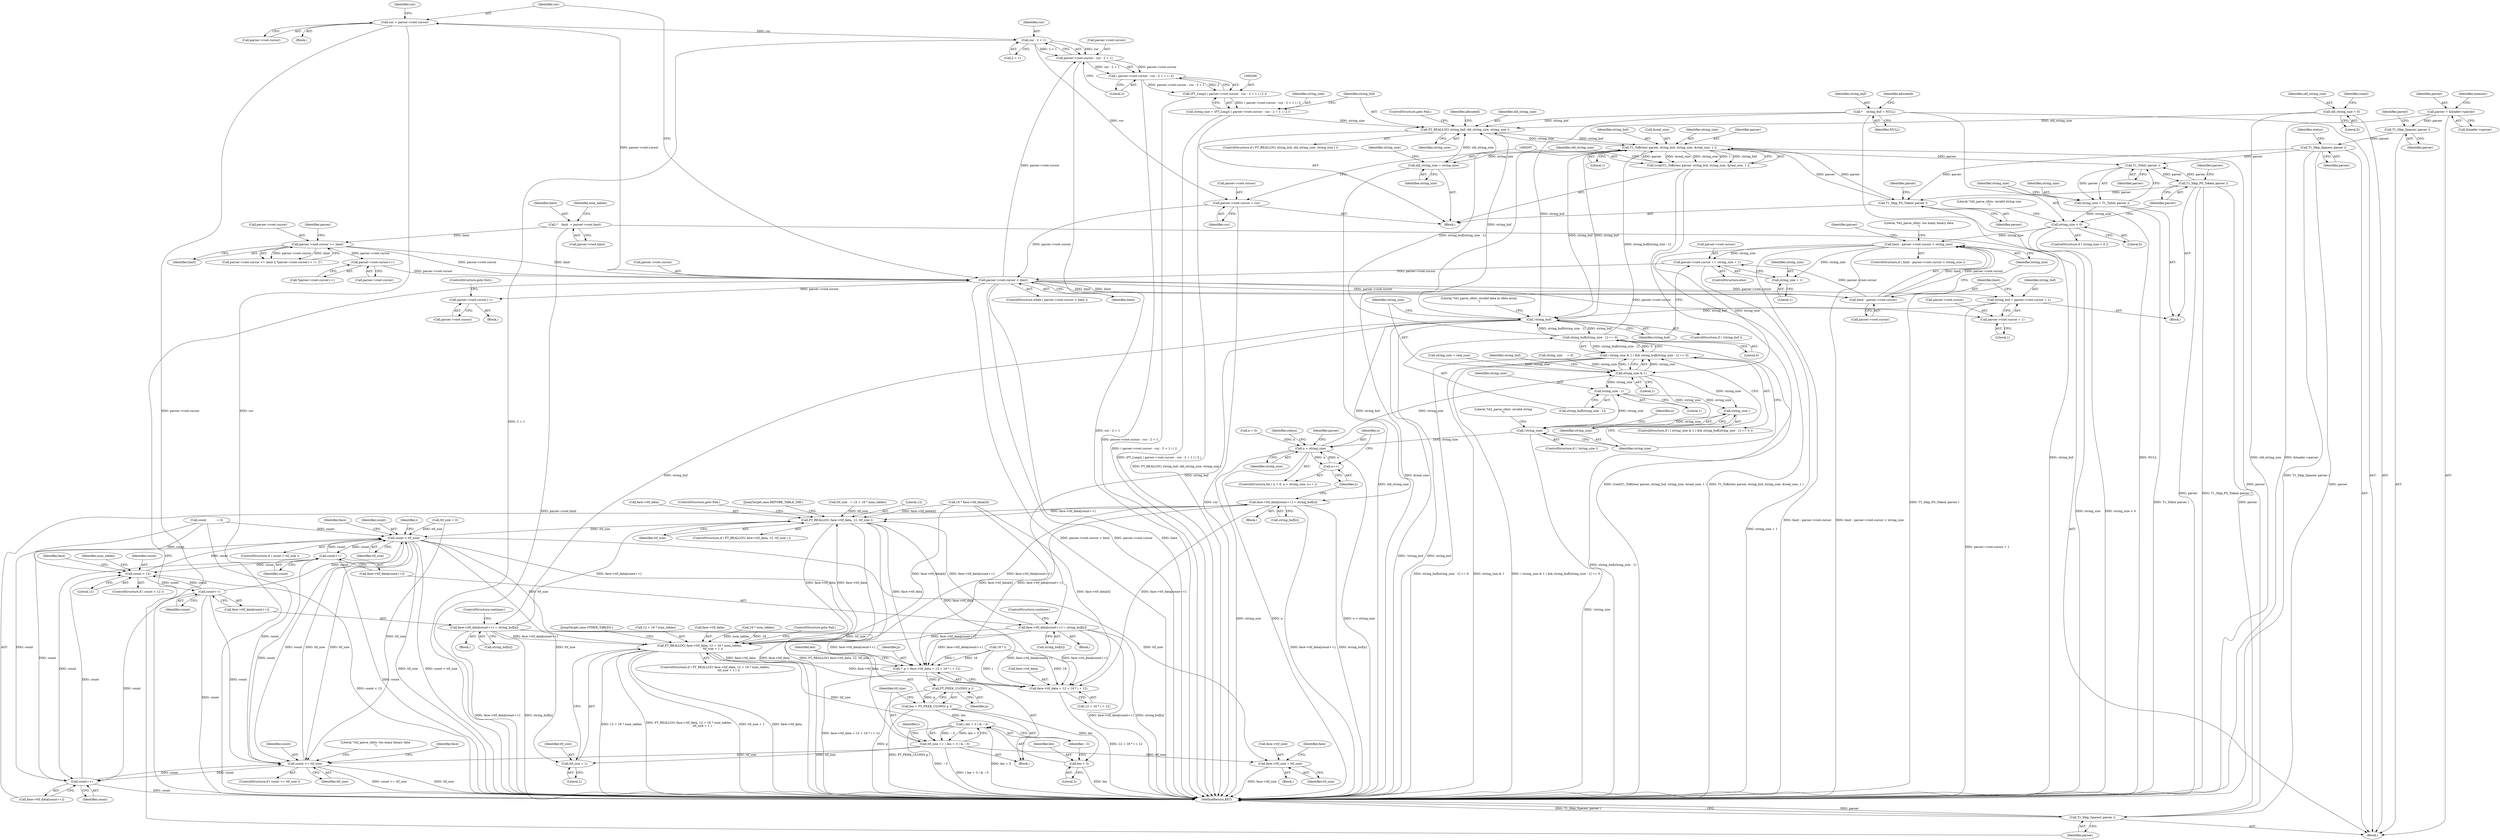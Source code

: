 digraph "1_savannah_3788187e0c396952cd7d905c6c61f3ff8e84b2b4_0@pointer" {
"1000227" [label="(Call,cur = parser->root.cursor)"];
"1000219" [label="(Call,parser->root.cursor < limit)"];
"1000180" [label="(Call,parser->root.cursor >= limit)"];
"1000146" [label="(Call,*    limit  = parser->root.limit)"];
"1000380" [label="(Call,parser->root.cursor += string_size + 1)"];
"1000362" [label="(Call,limit - parser->root.cursor < string_size)"];
"1000363" [label="(Call,limit - parser->root.cursor)"];
"1000332" [label="(Call,string_size < 0)"];
"1000327" [label="(Call,string_size = T1_ToInt( parser ))"];
"1000329" [label="(Call,T1_ToInt( parser ))"];
"1000343" [label="(Call,T1_Skip_PS_Token( parser ))"];
"1000298" [label="(Call,T1_ToBytes( parser, string_buf, string_size, &real_size, 1 ))"];
"1000254" [label="(Call,T1_Skip_PS_Token( parser ))"];
"1000204" [label="(Call,T1_Skip_Spaces( parser ))"];
"1000176" [label="(Call,T1_Skip_Spaces( parser ))"];
"1000130" [label="(Call,parser = &loader->parser)"];
"1000281" [label="(Call,FT_REALLOC( string_buf, old_string_size, string_size ))"];
"1000168" [label="(Call,*    string_buf = NULL)"];
"1000405" [label="(Call,string_buf[string_size - 1] == 0)"];
"1000390" [label="(Call,!string_buf)"];
"1000352" [label="(Call,string_buf = parser->root.cursor + 1)"];
"1000305" [label="(Call,old_string_size = string_size)"];
"1000212" [label="(Call,old_string_size = 0)"];
"1000263" [label="(Call,string_size = (FT_Long)( ( parser->root.cursor - cur - 2 + 1 ) / 2 ))"];
"1000265" [label="(Call,(FT_Long)( ( parser->root.cursor - cur - 2 + 1 ) / 2 ))"];
"1000267" [label="(Call,( parser->root.cursor - cur - 2 + 1 ) / 2)"];
"1000268" [label="(Call,parser->root.cursor - cur - 2 + 1)"];
"1000274" [label="(Call,cur - 2 + 1)"];
"1000227" [label="(Call,cur = parser->root.cursor)"];
"1000289" [label="(Call,parser->root.cursor = cur)"];
"1000189" [label="(Call,parser->root.cursor++)"];
"1000296" [label="(Call,(void)T1_ToBytes( parser, string_buf, string_size, &real_size, 1 ))"];
"1000240" [label="(Call,parser->root.cursor++)"];
"1000401" [label="(Call,( string_size & 1 ) && string_buf[string_size - 1] == 0)"];
"1000444" [label="(Call,face->ttf_data[count++] = string_buf[n])"];
"1000483" [label="(Call,FT_REALLOC( face->ttf_data, 12, ttf_size ))"];
"1000492" [label="(Call,count < ttf_size)"];
"1000501" [label="(Call,count++)"];
"1000440" [label="(Call,count < 12)"];
"1000449" [label="(Call,count++)"];
"1000570" [label="(Call,count >= ttf_size)"];
"1000586" [label="(Call,count++)"];
"1000539" [label="(Call,ttf_size += ( len + 3 ) & ~3)"];
"1000549" [label="(Call,face->ttf_size = ttf_size)"];
"1000555" [label="(Call,FT_REALLOC( face->ttf_data, 12 + 16 * num_tables,\n                             ttf_size + 1 ))"];
"1000522" [label="(Call,*  p = face->ttf_data + 12 + 16 * i + 12)"];
"1000537" [label="(Call,FT_PEEK_ULONG( p ))"];
"1000535" [label="(Call,len = FT_PEEK_ULONG( p ))"];
"1000541" [label="(Call,( len + 3 ) & ~3)"];
"1000542" [label="(Call,len + 3)"];
"1000524" [label="(Call,face->ttf_data + 12 + 16 * i + 12)"];
"1000564" [label="(Call,ttf_size + 1)"];
"1000496" [label="(Call,face->ttf_data[count++] = string_buf[n])"];
"1000581" [label="(Call,face->ttf_data[count++] = string_buf[n])"];
"1000354" [label="(Call,parser->root.cursor + 1)"];
"1000386" [label="(Call,string_size + 1)"];
"1000402" [label="(Call,string_size & 1)"];
"1000408" [label="(Call,string_size - 1)"];
"1000412" [label="(Call,string_size--)"];
"1000415" [label="(Call,!string_size)"];
"1000429" [label="(Call,n < string_size)"];
"1000432" [label="(Call,n++)"];
"1000591" [label="(Call,T1_Skip_Spaces( parser ))"];
"1000572" [label="(Identifier,ttf_size)"];
"1000564" [label="(Call,ttf_size + 1)"];
"1000445" [label="(Call,face->ttf_data[count++])"];
"1000128" [label="(Block,)"];
"1000220" [label="(Call,parser->root.cursor)"];
"1000362" [label="(Call,limit - parser->root.cursor < string_size)"];
"1000186" [label="(Identifier,limit)"];
"1000522" [label="(Call,*  p = face->ttf_data + 12 + 16 * i + 12)"];
"1000212" [label="(Call,old_string_size = 0)"];
"1000386" [label="(Call,string_size + 1)"];
"1000381" [label="(Call,parser->root.cursor)"];
"1000373" [label="(Literal,\"t42_parse_sfnts: too many binary data\n\")"];
"1000380" [label="(Call,parser->root.cursor += string_size + 1)"];
"1000301" [label="(Identifier,string_size)"];
"1000487" [label="(Literal,12)"];
"1000213" [label="(Identifier,old_string_size)"];
"1000219" [label="(Call,parser->root.cursor < limit)"];
"1000156" [label="(Identifier,num_tables)"];
"1000290" [label="(Call,parser->root.cursor)"];
"1000494" [label="(Identifier,ttf_size)"];
"1000390" [label="(Call,!string_buf)"];
"1000591" [label="(Call,T1_Skip_Spaces( parser ))"];
"1000460" [label="(Call,16 * face->ttf_data[4])"];
"1000146" [label="(Call,*    limit  = parser->root.limit)"];
"1000441" [label="(Identifier,count)"];
"1000404" [label="(Literal,1)"];
"1000402" [label="(Call,string_size & 1)"];
"1000240" [label="(Call,parser->root.cursor++)"];
"1000410" [label="(Literal,1)"];
"1000344" [label="(Identifier,parser)"];
"1000541" [label="(Call,( len + 3 ) & ~3)"];
"1000265" [label="(Call,(FT_Long)( ( parser->root.cursor - cur - 2 + 1 ) / 2 ))"];
"1000592" [label="(Identifier,parser)"];
"1000304" [label="(Literal,1)"];
"1000228" [label="(Identifier,cur)"];
"1000275" [label="(Identifier,cur)"];
"1000587" [label="(Identifier,count)"];
"1000241" [label="(Call,parser->root.cursor)"];
"1000454" [label="(ControlStructure,continue;)"];
"1000426" [label="(Call,n = 0)"];
"1000537" [label="(Call,FT_PEEK_ULONG( p ))"];
"1000179" [label="(Call,parser->root.cursor >= limit || *parser->root.cursor++ != '[')"];
"1000306" [label="(Identifier,old_string_size)"];
"1000176" [label="(Call,T1_Skip_Spaces( parser ))"];
"1000571" [label="(Identifier,count)"];
"1000132" [label="(Call,&loader->parser)"];
"1000170" [label="(Identifier,NULL)"];
"1000447" [label="(Identifier,face)"];
"1000209" [label="(Call,string_size     = 0)"];
"1000431" [label="(Identifier,string_size)"];
"1000484" [label="(Call,face->ttf_data)"];
"1000328" [label="(Identifier,string_size)"];
"1000379" [label="(ControlStructure,else)"];
"1000352" [label="(Call,string_buf = parser->root.cursor + 1)"];
"1000581" [label="(Call,face->ttf_data[count++] = string_buf[n])"];
"1000227" [label="(Call,cur = parser->root.cursor)"];
"1000568" [label="(JumpTarget,case OTHER_TABLES:)"];
"1000503" [label="(Call,string_buf[n])"];
"1000287" [label="(Identifier,allocated)"];
"1000495" [label="(Block,)"];
"1000401" [label="(Call,( string_size & 1 ) && string_buf[string_size - 1] == 0)"];
"1000593" [label="(MethodReturn,RET)"];
"1000334" [label="(Literal,0)"];
"1000177" [label="(Identifier,parser)"];
"1000331" [label="(ControlStructure,if ( string_size < 0 ))"];
"1000513" [label="(Identifier,i)"];
"1000496" [label="(Call,face->ttf_data[count++] = string_buf[n])"];
"1000483" [label="(Call,FT_REALLOC( face->ttf_data, 12, ttf_size ))"];
"1000215" [label="(Call,count           = 0)"];
"1000205" [label="(Identifier,parser)"];
"1000458" [label="(Identifier,num_tables)"];
"1000414" [label="(ControlStructure,if ( !string_size ))"];
"1000443" [label="(Block,)"];
"1000189" [label="(Call,parser->root.cursor++)"];
"1000520" [label="(Block,)"];
"1000432" [label="(Call,n++)"];
"1000406" [label="(Call,string_buf[string_size - 1])"];
"1000309" [label="(Identifier,string_size)"];
"1000216" [label="(Identifier,count)"];
"1000169" [label="(Identifier,string_buf)"];
"1000492" [label="(Call,count < ttf_size)"];
"1000160" [label="(Call,ttf_size = 0)"];
"1000575" [label="(Literal,\"t42_parse_sfnts: too many binary data\n\")"];
"1000264" [label="(Identifier,string_size)"];
"1000488" [label="(Identifier,ttf_size)"];
"1000542" [label="(Call,len + 3)"];
"1000308" [label="(Call,string_size = real_size)"];
"1000557" [label="(Identifier,face)"];
"1000489" [label="(ControlStructure,goto Fail;)"];
"1000544" [label="(Literal,3)"];
"1000588" [label="(Call,string_buf[n])"];
"1000168" [label="(Call,*    string_buf = NULL)"];
"1000433" [label="(Identifier,n)"];
"1000451" [label="(Call,string_buf[n])"];
"1000407" [label="(Identifier,string_buf)"];
"1000400" [label="(ControlStructure,if ( ( string_size & 1 ) && string_buf[string_size - 1] == 0 ))"];
"1000383" [label="(Identifier,parser)"];
"1000226" [label="(Block,)"];
"1000365" [label="(Call,parser->root.cursor)"];
"1000263" [label="(Call,string_size = (FT_Long)( ( parser->root.cursor - cur - 2 + 1 ) / 2 ))"];
"1000192" [label="(Identifier,parser)"];
"1000343" [label="(Call,T1_Skip_PS_Token( parser ))"];
"1000361" [label="(ControlStructure,if ( limit - parser->root.cursor < string_size ))"];
"1000405" [label="(Call,string_buf[string_size - 1] == 0)"];
"1000523" [label="(Identifier,p)"];
"1000425" [label="(ControlStructure,for ( n = 0; n < string_size; n++ ))"];
"1000296" [label="(Call,(void)T1_ToBytes( parser, string_buf, string_size, &real_size, 1 ))"];
"1000285" [label="(ControlStructure,goto Fail;)"];
"1000444" [label="(Call,face->ttf_data[count++] = string_buf[n])"];
"1000348" [label="(Identifier,parser)"];
"1000279" [label="(Literal,2)"];
"1000436" [label="(Identifier,status)"];
"1000482" [label="(ControlStructure,if ( FT_REALLOC( face->ttf_data, 12, ttf_size ) ))"];
"1000497" [label="(Call,face->ttf_data[count++])"];
"1000387" [label="(Identifier,string_size)"];
"1000370" [label="(Identifier,string_size)"];
"1000330" [label="(Identifier,parser)"];
"1000490" [label="(JumpTarget,case BEFORE_TABLE_DIR:)"];
"1000586" [label="(Call,count++)"];
"1000491" [label="(ControlStructure,if ( count < ttf_size ))"];
"1000475" [label="(Call,ttf_size   = 12 + 16 * num_tables)"];
"1000427" [label="(Identifier,n)"];
"1000281" [label="(Call,FT_REALLOC( string_buf, old_string_size, string_size ))"];
"1000130" [label="(Call,parser = &loader->parser)"];
"1000540" [label="(Identifier,ttf_size)"];
"1000360" [label="(Literal,1)"];
"1000531" [label="(Call,16 * i)"];
"1000545" [label="(Identifier,~3)"];
"1000222" [label="(Identifier,parser)"];
"1000553" [label="(Identifier,ttf_size)"];
"1000204" [label="(Call,T1_Skip_Spaces( parser ))"];
"1000305" [label="(Call,old_string_size = string_size)"];
"1000535" [label="(Call,len = FT_PEEK_ULONG( p ))"];
"1000190" [label="(Call,parser->root.cursor)"];
"1000538" [label="(Identifier,p)"];
"1000337" [label="(Literal,\"t42_parse_sfnts: invalid string size\n\")"];
"1000536" [label="(Identifier,len)"];
"1000148" [label="(Call,parser->root.limit)"];
"1000147" [label="(Identifier,limit)"];
"1000449" [label="(Call,count++)"];
"1000354" [label="(Call,parser->root.cursor + 1)"];
"1000289" [label="(Call,parser->root.cursor = cur)"];
"1000299" [label="(Identifier,parser)"];
"1000409" [label="(Identifier,string_size)"];
"1000183" [label="(Identifier,parser)"];
"1000300" [label="(Identifier,string_buf)"];
"1000131" [label="(Identifier,parser)"];
"1000539" [label="(Call,ttf_size += ( len + 3 ) & ~3)"];
"1000554" [label="(ControlStructure,if ( FT_REALLOC( face->ttf_data, 12 + 16 * num_tables,\n                             ttf_size + 1 ) ))"];
"1000567" [label="(ControlStructure,goto Fail;)"];
"1000549" [label="(Call,face->ttf_size = ttf_size)"];
"1000282" [label="(Identifier,string_buf)"];
"1000269" [label="(Call,parser->root.cursor)"];
"1000329" [label="(Call,T1_ToInt( parser ))"];
"1000253" [label="(Block,)"];
"1000268" [label="(Call,parser->root.cursor - cur - 2 + 1)"];
"1000525" [label="(Call,face->ttf_data)"];
"1000283" [label="(Identifier,old_string_size)"];
"1000274" [label="(Call,cur - 2 + 1)"];
"1000280" [label="(ControlStructure,if ( FT_REALLOC( string_buf, old_string_size, string_size ) ))"];
"1000408" [label="(Call,string_size - 1)"];
"1000276" [label="(Call,2 + 1)"];
"1000524" [label="(Call,face->ttf_data + 12 + 16 * i + 12)"];
"1000394" [label="(Literal,\"t42_parse_sfnts: invalid data in sfnts array\n\")"];
"1000259" [label="(Identifier,parser)"];
"1000543" [label="(Identifier,len)"];
"1000403" [label="(Identifier,string_size)"];
"1000389" [label="(ControlStructure,if ( !string_buf ))"];
"1000582" [label="(Call,face->ttf_data[count++])"];
"1000519" [label="(Identifier,i)"];
"1000569" [label="(ControlStructure,if ( count >= ttf_size ))"];
"1000364" [label="(Identifier,limit)"];
"1000254" [label="(Call,T1_Skip_PS_Token( parser ))"];
"1000327" [label="(Call,string_size = T1_ToInt( parser ))"];
"1000439" [label="(ControlStructure,if ( count < 12 ))"];
"1000388" [label="(Literal,1)"];
"1000188" [label="(Call,*parser->root.cursor++)"];
"1000307" [label="(Identifier,string_size)"];
"1000413" [label="(Identifier,string_size)"];
"1000559" [label="(Call,12 + 16 * num_tables)"];
"1000355" [label="(Call,parser->root.cursor)"];
"1000316" [label="(Block,)"];
"1000570" [label="(Call,count >= ttf_size)"];
"1000267" [label="(Call,( parser->root.cursor - cur - 2 + 1 ) / 2)"];
"1000246" [label="(ControlStructure,goto Exit;)"];
"1000411" [label="(Literal,0)"];
"1000555" [label="(Call,FT_REALLOC( face->ttf_data, 12 + 16 * num_tables,\n                             ttf_size + 1 ))"];
"1000584" [label="(Identifier,face)"];
"1000416" [label="(Identifier,string_size)"];
"1000332" [label="(Call,string_size < 0)"];
"1000180" [label="(Call,parser->root.cursor >= limit)"];
"1000284" [label="(Identifier,string_size)"];
"1000225" [label="(Identifier,limit)"];
"1000565" [label="(Identifier,ttf_size)"];
"1000295" [label="(Identifier,cur)"];
"1000499" [label="(Identifier,face)"];
"1000502" [label="(Identifier,count)"];
"1000353" [label="(Identifier,string_buf)"];
"1000138" [label="(Identifier,memory)"];
"1000214" [label="(Literal,0)"];
"1000298" [label="(Call,T1_ToBytes( parser, string_buf, string_size, &real_size, 1 ))"];
"1000391" [label="(Identifier,string_buf)"];
"1000561" [label="(Call,16 * num_tables)"];
"1000501" [label="(Call,count++)"];
"1000419" [label="(Literal,\"t42_parse_sfnts: invalid string\n\")"];
"1000237" [label="(Identifier,cur)"];
"1000229" [label="(Call,parser->root.cursor)"];
"1000207" [label="(Identifier,status)"];
"1000508" [label="(Block,)"];
"1000556" [label="(Call,face->ttf_data)"];
"1000506" [label="(ControlStructure,continue;)"];
"1000255" [label="(Identifier,parser)"];
"1000429" [label="(Call,n < string_size)"];
"1000493" [label="(Identifier,count)"];
"1000528" [label="(Call,12 + 16 * i + 12)"];
"1000434" [label="(Block,)"];
"1000450" [label="(Identifier,count)"];
"1000430" [label="(Identifier,n)"];
"1000550" [label="(Call,face->ttf_size)"];
"1000412" [label="(Call,string_size--)"];
"1000440" [label="(Call,count < 12)"];
"1000218" [label="(ControlStructure,while ( parser->root.cursor < limit ))"];
"1000333" [label="(Identifier,string_size)"];
"1000173" [label="(Identifier,allocated)"];
"1000566" [label="(Literal,1)"];
"1000415" [label="(Call,!string_size)"];
"1000442" [label="(Literal,12)"];
"1000363" [label="(Call,limit - parser->root.cursor)"];
"1000302" [label="(Call,&real_size)"];
"1000239" [label="(Block,)"];
"1000181" [label="(Call,parser->root.cursor)"];
"1000227" -> "1000226"  [label="AST: "];
"1000227" -> "1000229"  [label="CFG: "];
"1000228" -> "1000227"  [label="AST: "];
"1000229" -> "1000227"  [label="AST: "];
"1000237" -> "1000227"  [label="CFG: "];
"1000227" -> "1000593"  [label="DDG: cur"];
"1000227" -> "1000593"  [label="DDG: parser->root.cursor"];
"1000219" -> "1000227"  [label="DDG: parser->root.cursor"];
"1000227" -> "1000274"  [label="DDG: cur"];
"1000219" -> "1000218"  [label="AST: "];
"1000219" -> "1000225"  [label="CFG: "];
"1000220" -> "1000219"  [label="AST: "];
"1000225" -> "1000219"  [label="AST: "];
"1000228" -> "1000219"  [label="CFG: "];
"1000592" -> "1000219"  [label="CFG: "];
"1000219" -> "1000593"  [label="DDG: limit"];
"1000219" -> "1000593"  [label="DDG: parser->root.cursor < limit"];
"1000219" -> "1000593"  [label="DDG: parser->root.cursor"];
"1000180" -> "1000219"  [label="DDG: parser->root.cursor"];
"1000180" -> "1000219"  [label="DDG: limit"];
"1000380" -> "1000219"  [label="DDG: parser->root.cursor"];
"1000289" -> "1000219"  [label="DDG: parser->root.cursor"];
"1000189" -> "1000219"  [label="DDG: parser->root.cursor"];
"1000363" -> "1000219"  [label="DDG: limit"];
"1000219" -> "1000240"  [label="DDG: parser->root.cursor"];
"1000219" -> "1000268"  [label="DDG: parser->root.cursor"];
"1000219" -> "1000352"  [label="DDG: parser->root.cursor"];
"1000219" -> "1000354"  [label="DDG: parser->root.cursor"];
"1000219" -> "1000363"  [label="DDG: limit"];
"1000219" -> "1000363"  [label="DDG: parser->root.cursor"];
"1000180" -> "1000179"  [label="AST: "];
"1000180" -> "1000186"  [label="CFG: "];
"1000181" -> "1000180"  [label="AST: "];
"1000186" -> "1000180"  [label="AST: "];
"1000192" -> "1000180"  [label="CFG: "];
"1000179" -> "1000180"  [label="CFG: "];
"1000180" -> "1000179"  [label="DDG: parser->root.cursor"];
"1000180" -> "1000179"  [label="DDG: limit"];
"1000146" -> "1000180"  [label="DDG: limit"];
"1000180" -> "1000189"  [label="DDG: parser->root.cursor"];
"1000146" -> "1000128"  [label="AST: "];
"1000146" -> "1000148"  [label="CFG: "];
"1000147" -> "1000146"  [label="AST: "];
"1000148" -> "1000146"  [label="AST: "];
"1000156" -> "1000146"  [label="CFG: "];
"1000146" -> "1000593"  [label="DDG: parser->root.limit"];
"1000380" -> "1000379"  [label="AST: "];
"1000380" -> "1000386"  [label="CFG: "];
"1000381" -> "1000380"  [label="AST: "];
"1000386" -> "1000380"  [label="AST: "];
"1000391" -> "1000380"  [label="CFG: "];
"1000380" -> "1000593"  [label="DDG: string_size + 1"];
"1000362" -> "1000380"  [label="DDG: string_size"];
"1000363" -> "1000380"  [label="DDG: parser->root.cursor"];
"1000362" -> "1000361"  [label="AST: "];
"1000362" -> "1000370"  [label="CFG: "];
"1000363" -> "1000362"  [label="AST: "];
"1000370" -> "1000362"  [label="AST: "];
"1000373" -> "1000362"  [label="CFG: "];
"1000383" -> "1000362"  [label="CFG: "];
"1000362" -> "1000593"  [label="DDG: limit - parser->root.cursor < string_size"];
"1000362" -> "1000593"  [label="DDG: limit - parser->root.cursor"];
"1000363" -> "1000362"  [label="DDG: limit"];
"1000363" -> "1000362"  [label="DDG: parser->root.cursor"];
"1000332" -> "1000362"  [label="DDG: string_size"];
"1000362" -> "1000386"  [label="DDG: string_size"];
"1000362" -> "1000402"  [label="DDG: string_size"];
"1000363" -> "1000365"  [label="CFG: "];
"1000364" -> "1000363"  [label="AST: "];
"1000365" -> "1000363"  [label="AST: "];
"1000370" -> "1000363"  [label="CFG: "];
"1000332" -> "1000331"  [label="AST: "];
"1000332" -> "1000334"  [label="CFG: "];
"1000333" -> "1000332"  [label="AST: "];
"1000334" -> "1000332"  [label="AST: "];
"1000337" -> "1000332"  [label="CFG: "];
"1000344" -> "1000332"  [label="CFG: "];
"1000332" -> "1000593"  [label="DDG: string_size"];
"1000332" -> "1000593"  [label="DDG: string_size < 0"];
"1000327" -> "1000332"  [label="DDG: string_size"];
"1000327" -> "1000316"  [label="AST: "];
"1000327" -> "1000329"  [label="CFG: "];
"1000328" -> "1000327"  [label="AST: "];
"1000329" -> "1000327"  [label="AST: "];
"1000333" -> "1000327"  [label="CFG: "];
"1000327" -> "1000593"  [label="DDG: T1_ToInt( parser )"];
"1000329" -> "1000327"  [label="DDG: parser"];
"1000329" -> "1000330"  [label="CFG: "];
"1000330" -> "1000329"  [label="AST: "];
"1000343" -> "1000329"  [label="DDG: parser"];
"1000298" -> "1000329"  [label="DDG: parser"];
"1000204" -> "1000329"  [label="DDG: parser"];
"1000329" -> "1000343"  [label="DDG: parser"];
"1000343" -> "1000316"  [label="AST: "];
"1000343" -> "1000344"  [label="CFG: "];
"1000344" -> "1000343"  [label="AST: "];
"1000348" -> "1000343"  [label="CFG: "];
"1000343" -> "1000593"  [label="DDG: parser"];
"1000343" -> "1000593"  [label="DDG: T1_Skip_PS_Token( parser )"];
"1000343" -> "1000254"  [label="DDG: parser"];
"1000343" -> "1000591"  [label="DDG: parser"];
"1000298" -> "1000296"  [label="AST: "];
"1000298" -> "1000304"  [label="CFG: "];
"1000299" -> "1000298"  [label="AST: "];
"1000300" -> "1000298"  [label="AST: "];
"1000301" -> "1000298"  [label="AST: "];
"1000302" -> "1000298"  [label="AST: "];
"1000304" -> "1000298"  [label="AST: "];
"1000296" -> "1000298"  [label="CFG: "];
"1000298" -> "1000593"  [label="DDG: &real_size"];
"1000298" -> "1000254"  [label="DDG: parser"];
"1000298" -> "1000296"  [label="DDG: parser"];
"1000298" -> "1000296"  [label="DDG: &real_size"];
"1000298" -> "1000296"  [label="DDG: string_size"];
"1000298" -> "1000296"  [label="DDG: 1"];
"1000298" -> "1000296"  [label="DDG: string_buf"];
"1000254" -> "1000298"  [label="DDG: parser"];
"1000281" -> "1000298"  [label="DDG: string_buf"];
"1000281" -> "1000298"  [label="DDG: string_size"];
"1000405" -> "1000298"  [label="DDG: string_buf[string_size - 1]"];
"1000390" -> "1000298"  [label="DDG: string_buf"];
"1000298" -> "1000305"  [label="DDG: string_size"];
"1000298" -> "1000390"  [label="DDG: string_buf"];
"1000298" -> "1000591"  [label="DDG: parser"];
"1000254" -> "1000253"  [label="AST: "];
"1000254" -> "1000255"  [label="CFG: "];
"1000255" -> "1000254"  [label="AST: "];
"1000259" -> "1000254"  [label="CFG: "];
"1000254" -> "1000593"  [label="DDG: T1_Skip_PS_Token( parser )"];
"1000204" -> "1000254"  [label="DDG: parser"];
"1000204" -> "1000128"  [label="AST: "];
"1000204" -> "1000205"  [label="CFG: "];
"1000205" -> "1000204"  [label="AST: "];
"1000207" -> "1000204"  [label="CFG: "];
"1000204" -> "1000593"  [label="DDG: T1_Skip_Spaces( parser )"];
"1000176" -> "1000204"  [label="DDG: parser"];
"1000204" -> "1000591"  [label="DDG: parser"];
"1000176" -> "1000128"  [label="AST: "];
"1000176" -> "1000177"  [label="CFG: "];
"1000177" -> "1000176"  [label="AST: "];
"1000183" -> "1000176"  [label="CFG: "];
"1000130" -> "1000176"  [label="DDG: parser"];
"1000130" -> "1000128"  [label="AST: "];
"1000130" -> "1000132"  [label="CFG: "];
"1000131" -> "1000130"  [label="AST: "];
"1000132" -> "1000130"  [label="AST: "];
"1000138" -> "1000130"  [label="CFG: "];
"1000130" -> "1000593"  [label="DDG: &loader->parser"];
"1000281" -> "1000280"  [label="AST: "];
"1000281" -> "1000284"  [label="CFG: "];
"1000282" -> "1000281"  [label="AST: "];
"1000283" -> "1000281"  [label="AST: "];
"1000284" -> "1000281"  [label="AST: "];
"1000285" -> "1000281"  [label="CFG: "];
"1000287" -> "1000281"  [label="CFG: "];
"1000281" -> "1000593"  [label="DDG: FT_REALLOC( string_buf, old_string_size, string_size )"];
"1000168" -> "1000281"  [label="DDG: string_buf"];
"1000405" -> "1000281"  [label="DDG: string_buf[string_size - 1]"];
"1000390" -> "1000281"  [label="DDG: string_buf"];
"1000305" -> "1000281"  [label="DDG: old_string_size"];
"1000212" -> "1000281"  [label="DDG: old_string_size"];
"1000263" -> "1000281"  [label="DDG: string_size"];
"1000168" -> "1000128"  [label="AST: "];
"1000168" -> "1000170"  [label="CFG: "];
"1000169" -> "1000168"  [label="AST: "];
"1000170" -> "1000168"  [label="AST: "];
"1000173" -> "1000168"  [label="CFG: "];
"1000168" -> "1000593"  [label="DDG: string_buf"];
"1000168" -> "1000593"  [label="DDG: NULL"];
"1000168" -> "1000390"  [label="DDG: string_buf"];
"1000405" -> "1000401"  [label="AST: "];
"1000405" -> "1000411"  [label="CFG: "];
"1000406" -> "1000405"  [label="AST: "];
"1000411" -> "1000405"  [label="AST: "];
"1000401" -> "1000405"  [label="CFG: "];
"1000405" -> "1000593"  [label="DDG: string_buf[string_size - 1]"];
"1000405" -> "1000390"  [label="DDG: string_buf[string_size - 1]"];
"1000405" -> "1000401"  [label="DDG: string_buf[string_size - 1]"];
"1000405" -> "1000401"  [label="DDG: 0"];
"1000390" -> "1000405"  [label="DDG: string_buf"];
"1000390" -> "1000389"  [label="AST: "];
"1000390" -> "1000391"  [label="CFG: "];
"1000391" -> "1000390"  [label="AST: "];
"1000394" -> "1000390"  [label="CFG: "];
"1000403" -> "1000390"  [label="CFG: "];
"1000390" -> "1000593"  [label="DDG: !string_buf"];
"1000390" -> "1000593"  [label="DDG: string_buf"];
"1000352" -> "1000390"  [label="DDG: string_buf"];
"1000390" -> "1000444"  [label="DDG: string_buf"];
"1000390" -> "1000496"  [label="DDG: string_buf"];
"1000390" -> "1000581"  [label="DDG: string_buf"];
"1000352" -> "1000316"  [label="AST: "];
"1000352" -> "1000354"  [label="CFG: "];
"1000353" -> "1000352"  [label="AST: "];
"1000354" -> "1000352"  [label="AST: "];
"1000364" -> "1000352"  [label="CFG: "];
"1000352" -> "1000593"  [label="DDG: parser->root.cursor + 1"];
"1000305" -> "1000253"  [label="AST: "];
"1000305" -> "1000307"  [label="CFG: "];
"1000306" -> "1000305"  [label="AST: "];
"1000307" -> "1000305"  [label="AST: "];
"1000309" -> "1000305"  [label="CFG: "];
"1000305" -> "1000593"  [label="DDG: old_string_size"];
"1000212" -> "1000128"  [label="AST: "];
"1000212" -> "1000214"  [label="CFG: "];
"1000213" -> "1000212"  [label="AST: "];
"1000214" -> "1000212"  [label="AST: "];
"1000216" -> "1000212"  [label="CFG: "];
"1000212" -> "1000593"  [label="DDG: old_string_size"];
"1000263" -> "1000253"  [label="AST: "];
"1000263" -> "1000265"  [label="CFG: "];
"1000264" -> "1000263"  [label="AST: "];
"1000265" -> "1000263"  [label="AST: "];
"1000282" -> "1000263"  [label="CFG: "];
"1000263" -> "1000593"  [label="DDG: (FT_Long)( ( parser->root.cursor - cur - 2 + 1 ) / 2 )"];
"1000265" -> "1000263"  [label="DDG: ( parser->root.cursor - cur - 2 + 1 ) / 2"];
"1000265" -> "1000267"  [label="CFG: "];
"1000266" -> "1000265"  [label="AST: "];
"1000267" -> "1000265"  [label="AST: "];
"1000265" -> "1000593"  [label="DDG: ( parser->root.cursor - cur - 2 + 1 ) / 2"];
"1000267" -> "1000265"  [label="DDG: parser->root.cursor - cur - 2 + 1"];
"1000267" -> "1000265"  [label="DDG: 2"];
"1000267" -> "1000279"  [label="CFG: "];
"1000268" -> "1000267"  [label="AST: "];
"1000279" -> "1000267"  [label="AST: "];
"1000267" -> "1000593"  [label="DDG: parser->root.cursor - cur - 2 + 1"];
"1000268" -> "1000267"  [label="DDG: parser->root.cursor"];
"1000268" -> "1000267"  [label="DDG: cur - 2 + 1"];
"1000268" -> "1000274"  [label="CFG: "];
"1000269" -> "1000268"  [label="AST: "];
"1000274" -> "1000268"  [label="AST: "];
"1000279" -> "1000268"  [label="CFG: "];
"1000268" -> "1000593"  [label="DDG: cur - 2 + 1"];
"1000274" -> "1000268"  [label="DDG: cur"];
"1000274" -> "1000268"  [label="DDG: 2 + 1"];
"1000274" -> "1000276"  [label="CFG: "];
"1000275" -> "1000274"  [label="AST: "];
"1000276" -> "1000274"  [label="AST: "];
"1000274" -> "1000593"  [label="DDG: 2 + 1"];
"1000274" -> "1000289"  [label="DDG: cur"];
"1000289" -> "1000253"  [label="AST: "];
"1000289" -> "1000295"  [label="CFG: "];
"1000290" -> "1000289"  [label="AST: "];
"1000295" -> "1000289"  [label="AST: "];
"1000297" -> "1000289"  [label="CFG: "];
"1000289" -> "1000593"  [label="DDG: cur"];
"1000189" -> "1000188"  [label="AST: "];
"1000189" -> "1000190"  [label="CFG: "];
"1000190" -> "1000189"  [label="AST: "];
"1000188" -> "1000189"  [label="CFG: "];
"1000296" -> "1000253"  [label="AST: "];
"1000297" -> "1000296"  [label="AST: "];
"1000306" -> "1000296"  [label="CFG: "];
"1000296" -> "1000593"  [label="DDG: T1_ToBytes( parser, string_buf, string_size, &real_size, 1 )"];
"1000296" -> "1000593"  [label="DDG: (void)T1_ToBytes( parser, string_buf, string_size, &real_size, 1 )"];
"1000240" -> "1000239"  [label="AST: "];
"1000240" -> "1000241"  [label="CFG: "];
"1000241" -> "1000240"  [label="AST: "];
"1000246" -> "1000240"  [label="CFG: "];
"1000401" -> "1000400"  [label="AST: "];
"1000401" -> "1000402"  [label="CFG: "];
"1000402" -> "1000401"  [label="AST: "];
"1000413" -> "1000401"  [label="CFG: "];
"1000416" -> "1000401"  [label="CFG: "];
"1000401" -> "1000593"  [label="DDG: string_buf[string_size - 1] == 0"];
"1000401" -> "1000593"  [label="DDG: ( string_size & 1 ) && string_buf[string_size - 1] == 0"];
"1000401" -> "1000593"  [label="DDG: string_size & 1"];
"1000402" -> "1000401"  [label="DDG: string_size"];
"1000402" -> "1000401"  [label="DDG: 1"];
"1000444" -> "1000443"  [label="AST: "];
"1000444" -> "1000451"  [label="CFG: "];
"1000445" -> "1000444"  [label="AST: "];
"1000451" -> "1000444"  [label="AST: "];
"1000454" -> "1000444"  [label="CFG: "];
"1000444" -> "1000593"  [label="DDG: face->ttf_data[count++]"];
"1000444" -> "1000593"  [label="DDG: string_buf[n]"];
"1000444" -> "1000483"  [label="DDG: face->ttf_data[count++]"];
"1000444" -> "1000522"  [label="DDG: face->ttf_data[count++]"];
"1000444" -> "1000524"  [label="DDG: face->ttf_data[count++]"];
"1000444" -> "1000555"  [label="DDG: face->ttf_data[count++]"];
"1000483" -> "1000482"  [label="AST: "];
"1000483" -> "1000488"  [label="CFG: "];
"1000484" -> "1000483"  [label="AST: "];
"1000487" -> "1000483"  [label="AST: "];
"1000488" -> "1000483"  [label="AST: "];
"1000489" -> "1000483"  [label="CFG: "];
"1000490" -> "1000483"  [label="CFG: "];
"1000483" -> "1000593"  [label="DDG: FT_REALLOC( face->ttf_data, 12, ttf_size )"];
"1000483" -> "1000593"  [label="DDG: face->ttf_data"];
"1000496" -> "1000483"  [label="DDG: face->ttf_data[count++]"];
"1000555" -> "1000483"  [label="DDG: face->ttf_data"];
"1000581" -> "1000483"  [label="DDG: face->ttf_data[count++]"];
"1000460" -> "1000483"  [label="DDG: face->ttf_data[4]"];
"1000475" -> "1000483"  [label="DDG: ttf_size"];
"1000483" -> "1000492"  [label="DDG: ttf_size"];
"1000483" -> "1000522"  [label="DDG: face->ttf_data"];
"1000483" -> "1000524"  [label="DDG: face->ttf_data"];
"1000483" -> "1000555"  [label="DDG: face->ttf_data"];
"1000492" -> "1000491"  [label="AST: "];
"1000492" -> "1000494"  [label="CFG: "];
"1000493" -> "1000492"  [label="AST: "];
"1000494" -> "1000492"  [label="AST: "];
"1000499" -> "1000492"  [label="CFG: "];
"1000513" -> "1000492"  [label="CFG: "];
"1000492" -> "1000593"  [label="DDG: ttf_size"];
"1000492" -> "1000593"  [label="DDG: count < ttf_size"];
"1000215" -> "1000492"  [label="DDG: count"];
"1000449" -> "1000492"  [label="DDG: count"];
"1000586" -> "1000492"  [label="DDG: count"];
"1000501" -> "1000492"  [label="DDG: count"];
"1000440" -> "1000492"  [label="DDG: count"];
"1000570" -> "1000492"  [label="DDG: ttf_size"];
"1000160" -> "1000492"  [label="DDG: ttf_size"];
"1000492" -> "1000501"  [label="DDG: count"];
"1000492" -> "1000539"  [label="DDG: ttf_size"];
"1000492" -> "1000549"  [label="DDG: ttf_size"];
"1000492" -> "1000555"  [label="DDG: ttf_size"];
"1000492" -> "1000564"  [label="DDG: ttf_size"];
"1000492" -> "1000570"  [label="DDG: count"];
"1000492" -> "1000570"  [label="DDG: ttf_size"];
"1000501" -> "1000497"  [label="AST: "];
"1000501" -> "1000502"  [label="CFG: "];
"1000502" -> "1000501"  [label="AST: "];
"1000497" -> "1000501"  [label="CFG: "];
"1000501" -> "1000593"  [label="DDG: count"];
"1000501" -> "1000440"  [label="DDG: count"];
"1000501" -> "1000570"  [label="DDG: count"];
"1000501" -> "1000586"  [label="DDG: count"];
"1000440" -> "1000439"  [label="AST: "];
"1000440" -> "1000442"  [label="CFG: "];
"1000441" -> "1000440"  [label="AST: "];
"1000442" -> "1000440"  [label="AST: "];
"1000447" -> "1000440"  [label="CFG: "];
"1000458" -> "1000440"  [label="CFG: "];
"1000440" -> "1000593"  [label="DDG: count < 12"];
"1000215" -> "1000440"  [label="DDG: count"];
"1000449" -> "1000440"  [label="DDG: count"];
"1000586" -> "1000440"  [label="DDG: count"];
"1000440" -> "1000449"  [label="DDG: count"];
"1000449" -> "1000445"  [label="AST: "];
"1000449" -> "1000450"  [label="CFG: "];
"1000450" -> "1000449"  [label="AST: "];
"1000445" -> "1000449"  [label="CFG: "];
"1000449" -> "1000593"  [label="DDG: count"];
"1000449" -> "1000570"  [label="DDG: count"];
"1000449" -> "1000586"  [label="DDG: count"];
"1000570" -> "1000569"  [label="AST: "];
"1000570" -> "1000572"  [label="CFG: "];
"1000571" -> "1000570"  [label="AST: "];
"1000572" -> "1000570"  [label="AST: "];
"1000575" -> "1000570"  [label="CFG: "];
"1000584" -> "1000570"  [label="CFG: "];
"1000570" -> "1000593"  [label="DDG: ttf_size"];
"1000570" -> "1000593"  [label="DDG: count >= ttf_size"];
"1000215" -> "1000570"  [label="DDG: count"];
"1000586" -> "1000570"  [label="DDG: count"];
"1000160" -> "1000570"  [label="DDG: ttf_size"];
"1000539" -> "1000570"  [label="DDG: ttf_size"];
"1000570" -> "1000586"  [label="DDG: count"];
"1000586" -> "1000582"  [label="AST: "];
"1000586" -> "1000587"  [label="CFG: "];
"1000587" -> "1000586"  [label="AST: "];
"1000582" -> "1000586"  [label="CFG: "];
"1000586" -> "1000593"  [label="DDG: count"];
"1000215" -> "1000586"  [label="DDG: count"];
"1000539" -> "1000520"  [label="AST: "];
"1000539" -> "1000541"  [label="CFG: "];
"1000540" -> "1000539"  [label="AST: "];
"1000541" -> "1000539"  [label="AST: "];
"1000519" -> "1000539"  [label="CFG: "];
"1000539" -> "1000593"  [label="DDG: ( len + 3 ) & ~3"];
"1000541" -> "1000539"  [label="DDG: len + 3"];
"1000541" -> "1000539"  [label="DDG: ~3"];
"1000539" -> "1000549"  [label="DDG: ttf_size"];
"1000539" -> "1000555"  [label="DDG: ttf_size"];
"1000539" -> "1000564"  [label="DDG: ttf_size"];
"1000549" -> "1000508"  [label="AST: "];
"1000549" -> "1000553"  [label="CFG: "];
"1000550" -> "1000549"  [label="AST: "];
"1000553" -> "1000549"  [label="AST: "];
"1000557" -> "1000549"  [label="CFG: "];
"1000549" -> "1000593"  [label="DDG: face->ttf_size"];
"1000555" -> "1000554"  [label="AST: "];
"1000555" -> "1000564"  [label="CFG: "];
"1000556" -> "1000555"  [label="AST: "];
"1000559" -> "1000555"  [label="AST: "];
"1000564" -> "1000555"  [label="AST: "];
"1000567" -> "1000555"  [label="CFG: "];
"1000568" -> "1000555"  [label="CFG: "];
"1000555" -> "1000593"  [label="DDG: FT_REALLOC( face->ttf_data, 12 + 16 * num_tables,\n                             ttf_size + 1 )"];
"1000555" -> "1000593"  [label="DDG: face->ttf_data"];
"1000555" -> "1000593"  [label="DDG: 12 + 16 * num_tables"];
"1000555" -> "1000593"  [label="DDG: ttf_size + 1"];
"1000555" -> "1000522"  [label="DDG: face->ttf_data"];
"1000555" -> "1000524"  [label="DDG: face->ttf_data"];
"1000496" -> "1000555"  [label="DDG: face->ttf_data[count++]"];
"1000581" -> "1000555"  [label="DDG: face->ttf_data[count++]"];
"1000460" -> "1000555"  [label="DDG: face->ttf_data[4]"];
"1000561" -> "1000555"  [label="DDG: 16"];
"1000561" -> "1000555"  [label="DDG: num_tables"];
"1000522" -> "1000520"  [label="AST: "];
"1000522" -> "1000524"  [label="CFG: "];
"1000523" -> "1000522"  [label="AST: "];
"1000524" -> "1000522"  [label="AST: "];
"1000536" -> "1000522"  [label="CFG: "];
"1000522" -> "1000593"  [label="DDG: face->ttf_data + 12 + 16 * i + 12"];
"1000496" -> "1000522"  [label="DDG: face->ttf_data[count++]"];
"1000581" -> "1000522"  [label="DDG: face->ttf_data[count++]"];
"1000460" -> "1000522"  [label="DDG: face->ttf_data[4]"];
"1000531" -> "1000522"  [label="DDG: 16"];
"1000531" -> "1000522"  [label="DDG: i"];
"1000522" -> "1000537"  [label="DDG: p"];
"1000537" -> "1000535"  [label="AST: "];
"1000537" -> "1000538"  [label="CFG: "];
"1000538" -> "1000537"  [label="AST: "];
"1000535" -> "1000537"  [label="CFG: "];
"1000537" -> "1000593"  [label="DDG: p"];
"1000537" -> "1000535"  [label="DDG: p"];
"1000535" -> "1000520"  [label="AST: "];
"1000536" -> "1000535"  [label="AST: "];
"1000540" -> "1000535"  [label="CFG: "];
"1000535" -> "1000593"  [label="DDG: FT_PEEK_ULONG( p )"];
"1000535" -> "1000541"  [label="DDG: len"];
"1000535" -> "1000542"  [label="DDG: len"];
"1000541" -> "1000545"  [label="CFG: "];
"1000542" -> "1000541"  [label="AST: "];
"1000545" -> "1000541"  [label="AST: "];
"1000541" -> "1000593"  [label="DDG: len + 3"];
"1000541" -> "1000593"  [label="DDG: ~3"];
"1000542" -> "1000544"  [label="CFG: "];
"1000543" -> "1000542"  [label="AST: "];
"1000544" -> "1000542"  [label="AST: "];
"1000545" -> "1000542"  [label="CFG: "];
"1000542" -> "1000593"  [label="DDG: len"];
"1000524" -> "1000528"  [label="CFG: "];
"1000525" -> "1000524"  [label="AST: "];
"1000528" -> "1000524"  [label="AST: "];
"1000524" -> "1000593"  [label="DDG: 12 + 16 * i + 12"];
"1000496" -> "1000524"  [label="DDG: face->ttf_data[count++]"];
"1000581" -> "1000524"  [label="DDG: face->ttf_data[count++]"];
"1000460" -> "1000524"  [label="DDG: face->ttf_data[4]"];
"1000531" -> "1000524"  [label="DDG: 16"];
"1000531" -> "1000524"  [label="DDG: i"];
"1000564" -> "1000566"  [label="CFG: "];
"1000565" -> "1000564"  [label="AST: "];
"1000566" -> "1000564"  [label="AST: "];
"1000496" -> "1000495"  [label="AST: "];
"1000496" -> "1000503"  [label="CFG: "];
"1000497" -> "1000496"  [label="AST: "];
"1000503" -> "1000496"  [label="AST: "];
"1000506" -> "1000496"  [label="CFG: "];
"1000496" -> "1000593"  [label="DDG: string_buf[n]"];
"1000496" -> "1000593"  [label="DDG: face->ttf_data[count++]"];
"1000581" -> "1000434"  [label="AST: "];
"1000581" -> "1000588"  [label="CFG: "];
"1000582" -> "1000581"  [label="AST: "];
"1000588" -> "1000581"  [label="AST: "];
"1000433" -> "1000581"  [label="CFG: "];
"1000581" -> "1000593"  [label="DDG: string_buf[n]"];
"1000581" -> "1000593"  [label="DDG: face->ttf_data[count++]"];
"1000354" -> "1000360"  [label="CFG: "];
"1000355" -> "1000354"  [label="AST: "];
"1000360" -> "1000354"  [label="AST: "];
"1000386" -> "1000388"  [label="CFG: "];
"1000387" -> "1000386"  [label="AST: "];
"1000388" -> "1000386"  [label="AST: "];
"1000402" -> "1000404"  [label="CFG: "];
"1000403" -> "1000402"  [label="AST: "];
"1000404" -> "1000402"  [label="AST: "];
"1000407" -> "1000402"  [label="CFG: "];
"1000308" -> "1000402"  [label="DDG: string_size"];
"1000209" -> "1000402"  [label="DDG: string_size"];
"1000429" -> "1000402"  [label="DDG: string_size"];
"1000402" -> "1000408"  [label="DDG: string_size"];
"1000402" -> "1000412"  [label="DDG: string_size"];
"1000402" -> "1000415"  [label="DDG: string_size"];
"1000408" -> "1000406"  [label="AST: "];
"1000408" -> "1000410"  [label="CFG: "];
"1000409" -> "1000408"  [label="AST: "];
"1000410" -> "1000408"  [label="AST: "];
"1000406" -> "1000408"  [label="CFG: "];
"1000408" -> "1000412"  [label="DDG: string_size"];
"1000408" -> "1000415"  [label="DDG: string_size"];
"1000412" -> "1000400"  [label="AST: "];
"1000412" -> "1000413"  [label="CFG: "];
"1000413" -> "1000412"  [label="AST: "];
"1000416" -> "1000412"  [label="CFG: "];
"1000412" -> "1000415"  [label="DDG: string_size"];
"1000415" -> "1000414"  [label="AST: "];
"1000415" -> "1000416"  [label="CFG: "];
"1000416" -> "1000415"  [label="AST: "];
"1000419" -> "1000415"  [label="CFG: "];
"1000427" -> "1000415"  [label="CFG: "];
"1000415" -> "1000593"  [label="DDG: !string_size"];
"1000415" -> "1000429"  [label="DDG: string_size"];
"1000429" -> "1000425"  [label="AST: "];
"1000429" -> "1000431"  [label="CFG: "];
"1000430" -> "1000429"  [label="AST: "];
"1000431" -> "1000429"  [label="AST: "];
"1000222" -> "1000429"  [label="CFG: "];
"1000436" -> "1000429"  [label="CFG: "];
"1000429" -> "1000593"  [label="DDG: string_size"];
"1000429" -> "1000593"  [label="DDG: n"];
"1000429" -> "1000593"  [label="DDG: n < string_size"];
"1000426" -> "1000429"  [label="DDG: n"];
"1000432" -> "1000429"  [label="DDG: n"];
"1000429" -> "1000432"  [label="DDG: n"];
"1000432" -> "1000425"  [label="AST: "];
"1000432" -> "1000433"  [label="CFG: "];
"1000433" -> "1000432"  [label="AST: "];
"1000430" -> "1000432"  [label="CFG: "];
"1000591" -> "1000128"  [label="AST: "];
"1000591" -> "1000592"  [label="CFG: "];
"1000592" -> "1000591"  [label="AST: "];
"1000593" -> "1000591"  [label="CFG: "];
"1000591" -> "1000593"  [label="DDG: parser"];
"1000591" -> "1000593"  [label="DDG: T1_Skip_Spaces( parser )"];
}
